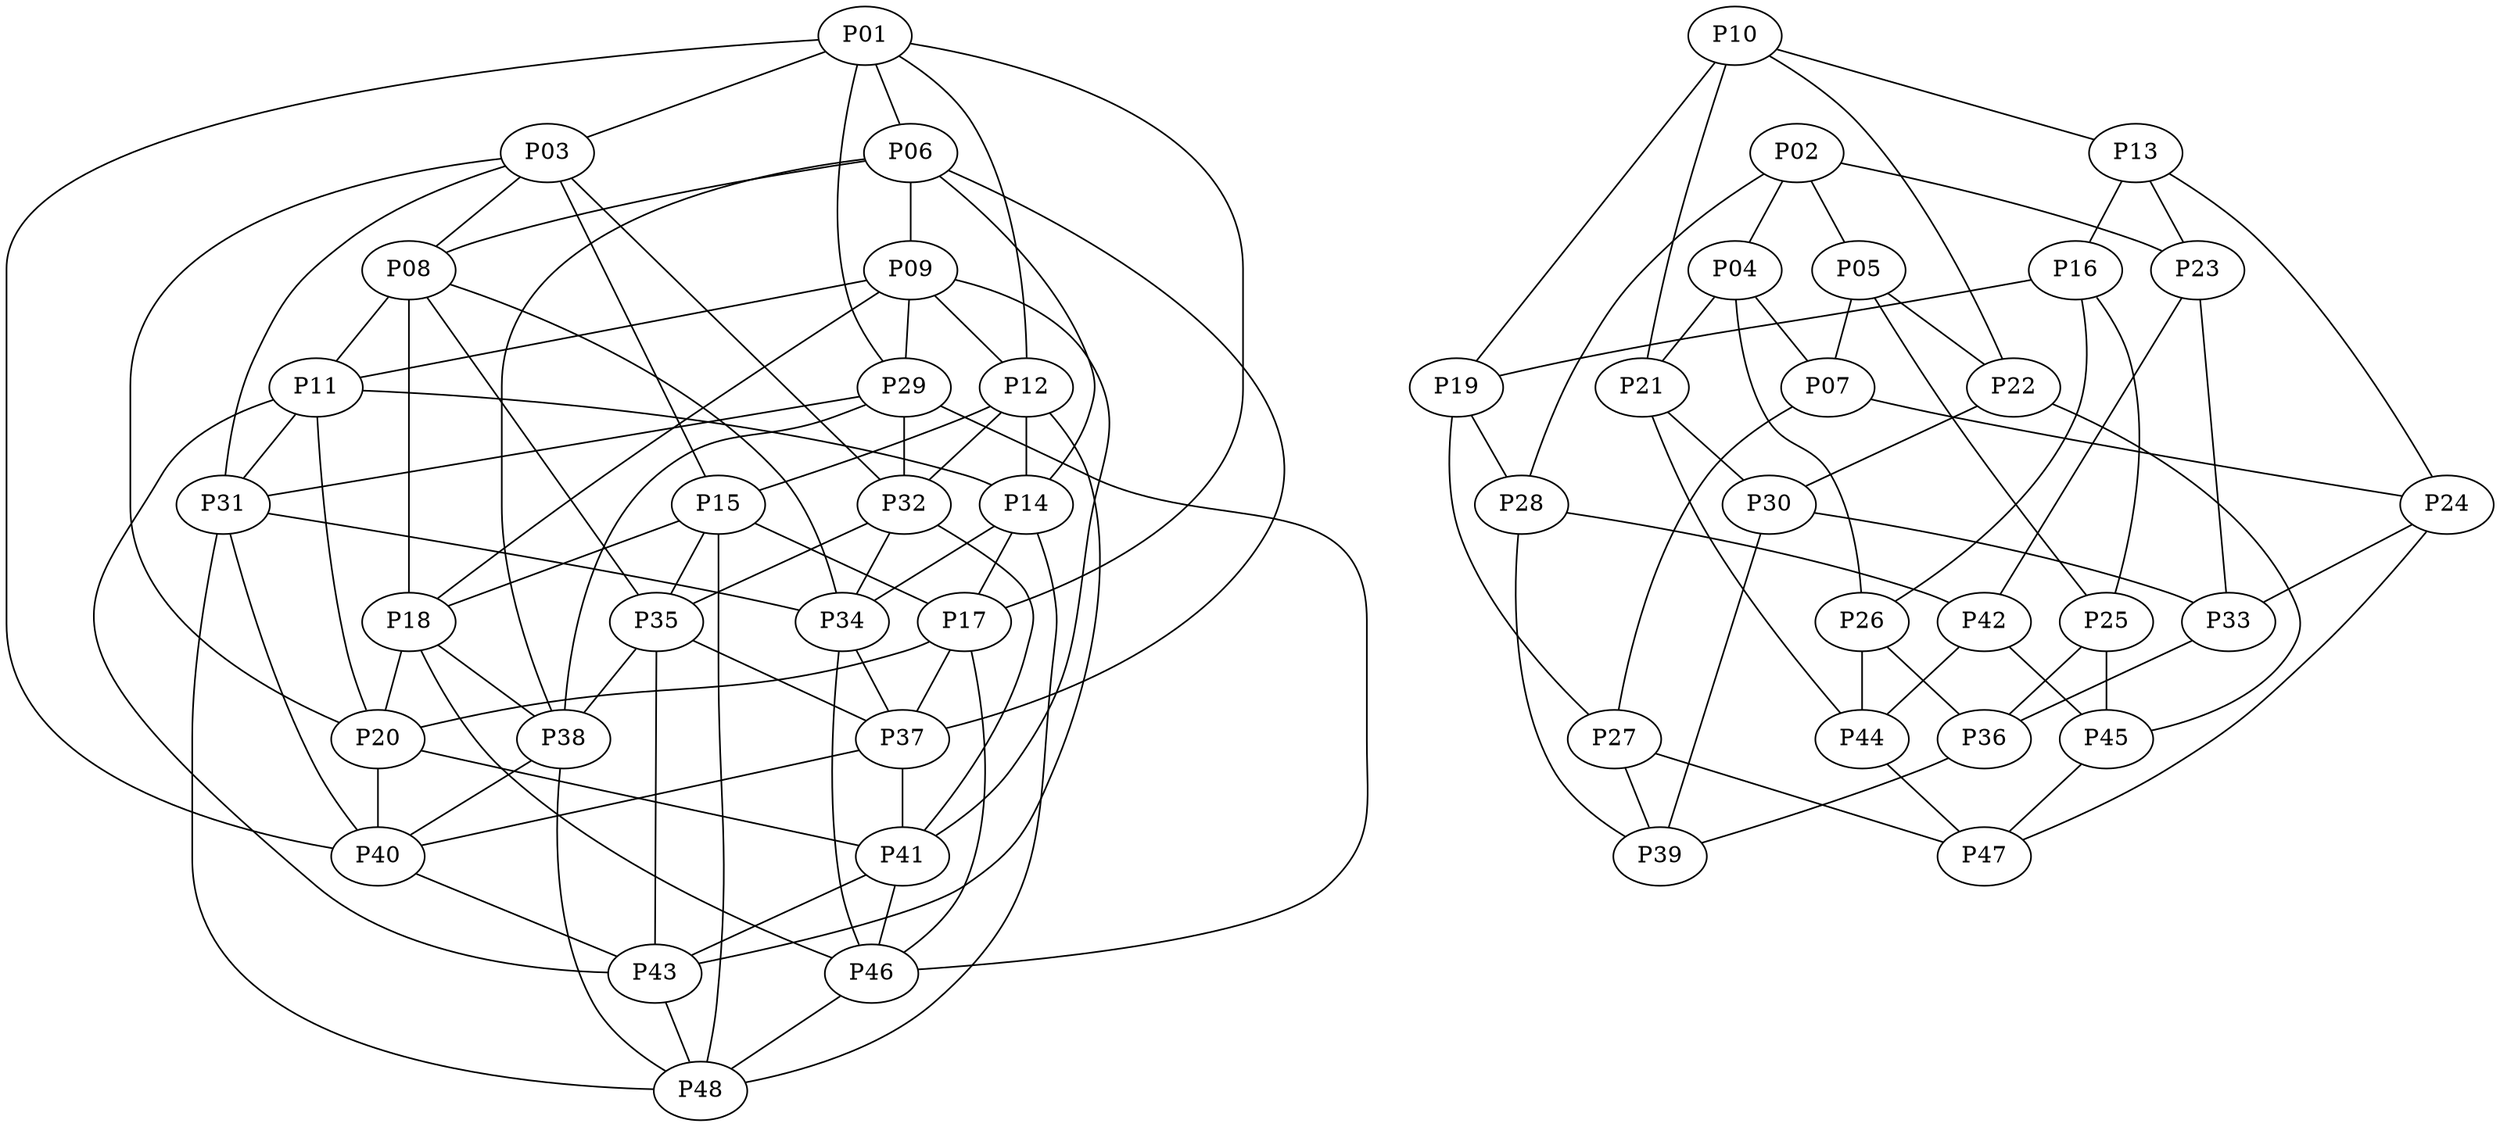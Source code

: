 strict graph {
    P01 -- {P03, P06, P12, P17, P29, P40};
    P03 -- {P01, P08, P15, P20, P31, P32};
    P06 -- {P01, P08, P09, P14, P37, P38};
    P08 -- {P03, P06, P11, P18, P34, P35};
    P09 -- {P06, P11, P12, P18, P29, P41};
    P11 -- {P08, P09, P14, P20, P31, P43};
    P12 -- {P01, P09, P14, P15, P32, P43};
    P14 -- {P06, P11, P12, P17, P34, P48};
    P15 -- {P03, P12, P17, P18, P35, P48};
    P17 -- {P01, P14, P15, P20, P37, P46};
    P18 -- {P08, P09, P15, P20, P38, P46};
    P20 -- {P03, P11, P17, P18, P40, P41};
    P29 -- {P01, P09, P31, P32, P38, P46};
    P31 -- {P03, P11, P29, P34, P40, P48};
    P32 -- {P03, P12, P29, P34, P35, P41};
    P34 -- {P08, P14, P31, P32, P37, P46};
    P35 -- {P08, P15, P32, P37, P38, P43};
    P37 -- {P06, P17, P34, P35, P40, P41};
    P38 -- {P06, P18, P29, P35, P40, P48};
    P40 -- {P01, P20, P31, P37, P38, P43};
    P41 -- {P09, P20, P32, P37, P43, P46};
    P43 -- {P11, P12, P35, P40, P41, P48};
    P46 -- {P17, P18, P29, P34, P41, P48};
    P48 -- {P14, P15, P31, P38, P43, P46};

    P02 -- {P04, P05, P23, P28};
    P04 -- {P02, P07, P21, P26};
    P05 -- {P02, P07, P22, P25};
    P07 -- {P04, P05, P24, P27};
    P10 -- {P13, P19, P21, P22};
    P13 -- {P10, P16, P23, P24};
    P16 -- {P13, P19, P25, P26};
    P19 -- {P16, P10, P27, P28};
    P21 -- {P04, P10, P30, P44};
    P22 -- {P05, P10, P30, P45};
    P23 -- {P02, P13, P33, P42};
    P24 -- {P07, P13, P33, P47};
    P25 -- {P05, P16, P36, P45};
    P26 -- {P04, P16, P36, P44};
    P27 -- {P07, P19, P39, P47};
    P28 -- {P02, P19, P39, P42};
    P30 -- {P21, P22, P33, P39};
    P33 -- {P23, P24, P30, P36};
    P36 -- {P25, P26, P33, P39};
    P39 -- {P27, P28, P30, P36};
    P42 -- {P23, P28, P44, P45};
    P44 -- {P21, P26, P42, P47};
    P45 -- {P22, P25, P42, P47};
    P47 -- {P24, P27, P44, P45};
}
